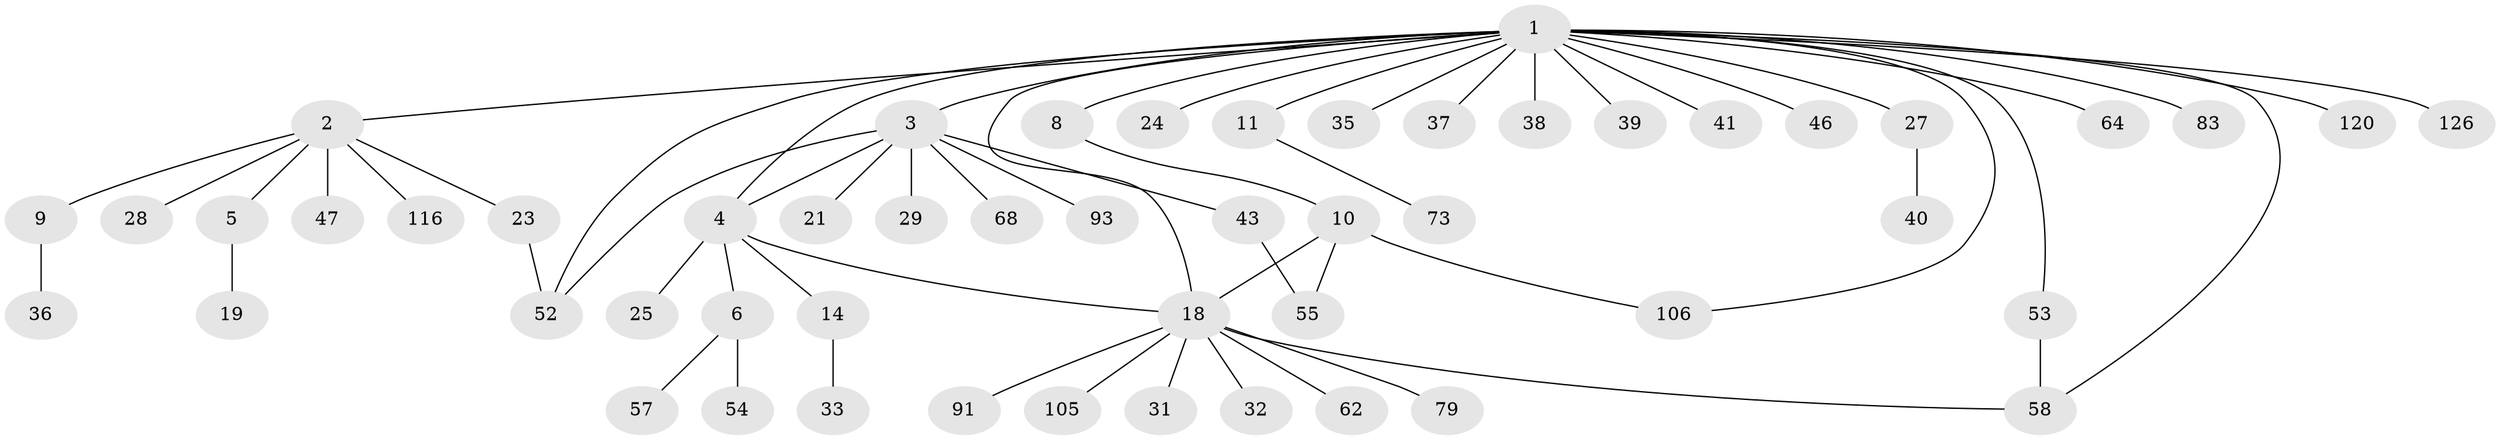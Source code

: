 // original degree distribution, {23: 0.007692307692307693, 7: 0.015384615384615385, 8: 0.007692307692307693, 14: 0.007692307692307693, 3: 0.06153846153846154, 2: 0.2, 11: 0.015384615384615385, 4: 0.038461538461538464, 1: 0.6153846153846154, 5: 0.023076923076923078, 6: 0.007692307692307693}
// Generated by graph-tools (version 1.1) at 2025/18/03/04/25 18:18:14]
// undirected, 52 vertices, 60 edges
graph export_dot {
graph [start="1"]
  node [color=gray90,style=filled];
  1 [super="+7"];
  2;
  3;
  4 [super="+51+12+49+16+75+80+84+115+65+42"];
  5 [super="+60"];
  6;
  8;
  9;
  10 [super="+13+30+22+20+17+77+92+94+69+34"];
  11;
  14 [super="+95+15"];
  18 [super="+26"];
  19;
  21;
  23 [super="+82+85+44"];
  24;
  25 [super="+45"];
  27;
  28;
  29;
  31;
  32;
  33;
  35;
  36 [super="+130"];
  37;
  38;
  39;
  40;
  41 [super="+119"];
  43 [super="+101"];
  46;
  47 [super="+78"];
  52 [super="+76+118+89+107+111+124"];
  53;
  54;
  55 [super="+74+121+56"];
  57;
  58 [super="+97+104+122+123+59"];
  62;
  64;
  68;
  73 [super="+96"];
  79;
  83 [super="+100"];
  91;
  93;
  105;
  106 [super="+113+112+108"];
  116;
  120;
  126;
  1 -- 2;
  1 -- 3;
  1 -- 4 [weight=2];
  1 -- 8;
  1 -- 11;
  1 -- 18;
  1 -- 24;
  1 -- 35;
  1 -- 37;
  1 -- 38;
  1 -- 39;
  1 -- 41;
  1 -- 46;
  1 -- 53;
  1 -- 64;
  1 -- 83;
  1 -- 106;
  1 -- 120;
  1 -- 126;
  1 -- 52;
  1 -- 58;
  1 -- 27;
  2 -- 5;
  2 -- 9;
  2 -- 23;
  2 -- 28;
  2 -- 47;
  2 -- 116;
  3 -- 21;
  3 -- 29;
  3 -- 43;
  3 -- 68;
  3 -- 93;
  3 -- 52;
  3 -- 4;
  4 -- 6;
  4 -- 14;
  4 -- 25;
  4 -- 18;
  5 -- 19;
  6 -- 54;
  6 -- 57;
  8 -- 10;
  9 -- 36;
  10 -- 55;
  10 -- 18;
  10 -- 106;
  11 -- 73;
  14 -- 33;
  18 -- 31;
  18 -- 32;
  18 -- 58;
  18 -- 62;
  18 -- 79;
  18 -- 91;
  18 -- 105;
  23 -- 52;
  27 -- 40;
  43 -- 55;
  53 -- 58;
}
